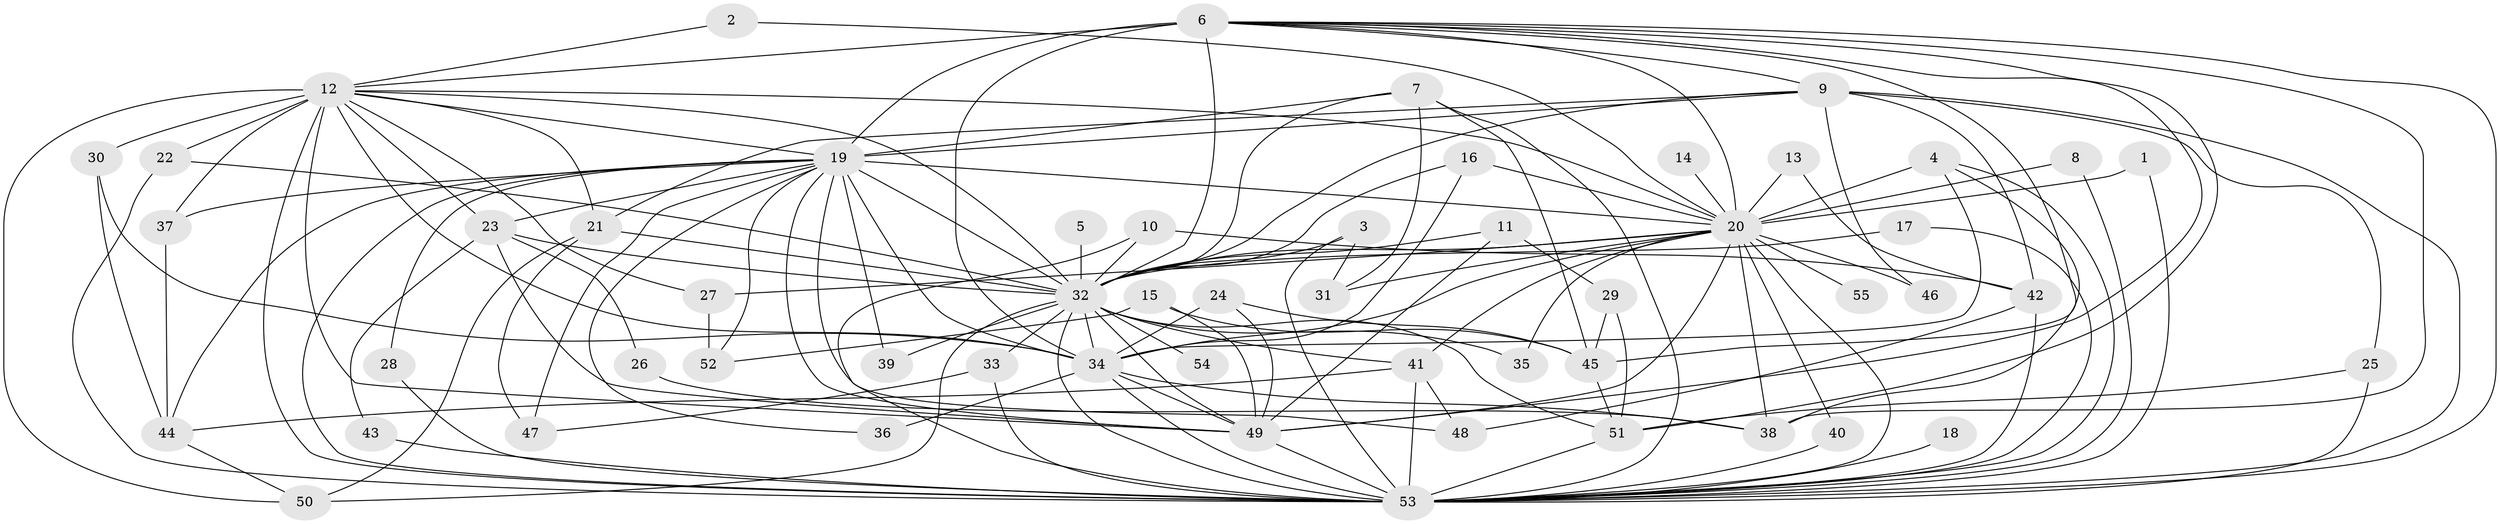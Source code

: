 // original degree distribution, {15: 0.02727272727272727, 23: 0.01818181818181818, 34: 0.01818181818181818, 18: 0.00909090909090909, 30: 0.00909090909090909, 14: 0.00909090909090909, 5: 0.045454545454545456, 4: 0.06363636363636363, 8: 0.00909090909090909, 6: 0.02727272727272727, 2: 0.5636363636363636, 3: 0.2}
// Generated by graph-tools (version 1.1) at 2025/36/03/04/25 23:36:33]
// undirected, 55 vertices, 143 edges
graph export_dot {
  node [color=gray90,style=filled];
  1;
  2;
  3;
  4;
  5;
  6;
  7;
  8;
  9;
  10;
  11;
  12;
  13;
  14;
  15;
  16;
  17;
  18;
  19;
  20;
  21;
  22;
  23;
  24;
  25;
  26;
  27;
  28;
  29;
  30;
  31;
  32;
  33;
  34;
  35;
  36;
  37;
  38;
  39;
  40;
  41;
  42;
  43;
  44;
  45;
  46;
  47;
  48;
  49;
  50;
  51;
  52;
  53;
  54;
  55;
  1 -- 20 [weight=1.0];
  1 -- 53 [weight=1.0];
  2 -- 12 [weight=1.0];
  2 -- 20 [weight=1.0];
  3 -- 31 [weight=1.0];
  3 -- 32 [weight=1.0];
  3 -- 53 [weight=1.0];
  4 -- 20 [weight=1.0];
  4 -- 34 [weight=1.0];
  4 -- 38 [weight=1.0];
  4 -- 53 [weight=1.0];
  5 -- 32 [weight=1.0];
  6 -- 9 [weight=1.0];
  6 -- 12 [weight=3.0];
  6 -- 19 [weight=2.0];
  6 -- 20 [weight=4.0];
  6 -- 32 [weight=5.0];
  6 -- 34 [weight=5.0];
  6 -- 38 [weight=1.0];
  6 -- 45 [weight=1.0];
  6 -- 49 [weight=2.0];
  6 -- 51 [weight=1.0];
  6 -- 53 [weight=2.0];
  7 -- 19 [weight=1.0];
  7 -- 31 [weight=1.0];
  7 -- 32 [weight=1.0];
  7 -- 45 [weight=1.0];
  7 -- 53 [weight=1.0];
  8 -- 20 [weight=1.0];
  8 -- 53 [weight=1.0];
  9 -- 19 [weight=1.0];
  9 -- 21 [weight=1.0];
  9 -- 25 [weight=1.0];
  9 -- 32 [weight=1.0];
  9 -- 42 [weight=1.0];
  9 -- 46 [weight=1.0];
  9 -- 53 [weight=1.0];
  10 -- 32 [weight=2.0];
  10 -- 42 [weight=1.0];
  10 -- 53 [weight=1.0];
  11 -- 29 [weight=1.0];
  11 -- 32 [weight=1.0];
  11 -- 49 [weight=1.0];
  12 -- 19 [weight=1.0];
  12 -- 20 [weight=1.0];
  12 -- 21 [weight=1.0];
  12 -- 22 [weight=2.0];
  12 -- 23 [weight=1.0];
  12 -- 27 [weight=1.0];
  12 -- 30 [weight=2.0];
  12 -- 32 [weight=1.0];
  12 -- 34 [weight=3.0];
  12 -- 37 [weight=1.0];
  12 -- 49 [weight=2.0];
  12 -- 50 [weight=1.0];
  12 -- 53 [weight=1.0];
  13 -- 20 [weight=1.0];
  13 -- 42 [weight=1.0];
  14 -- 20 [weight=1.0];
  15 -- 45 [weight=1.0];
  15 -- 49 [weight=1.0];
  15 -- 52 [weight=1.0];
  16 -- 20 [weight=1.0];
  16 -- 32 [weight=1.0];
  16 -- 34 [weight=1.0];
  17 -- 32 [weight=1.0];
  17 -- 53 [weight=1.0];
  18 -- 53 [weight=1.0];
  19 -- 20 [weight=1.0];
  19 -- 23 [weight=1.0];
  19 -- 28 [weight=1.0];
  19 -- 32 [weight=1.0];
  19 -- 34 [weight=4.0];
  19 -- 36 [weight=1.0];
  19 -- 37 [weight=1.0];
  19 -- 39 [weight=1.0];
  19 -- 44 [weight=1.0];
  19 -- 47 [weight=1.0];
  19 -- 48 [weight=1.0];
  19 -- 49 [weight=1.0];
  19 -- 52 [weight=1.0];
  19 -- 53 [weight=1.0];
  20 -- 27 [weight=1.0];
  20 -- 31 [weight=1.0];
  20 -- 32 [weight=1.0];
  20 -- 34 [weight=2.0];
  20 -- 35 [weight=1.0];
  20 -- 38 [weight=2.0];
  20 -- 40 [weight=1.0];
  20 -- 41 [weight=1.0];
  20 -- 46 [weight=1.0];
  20 -- 49 [weight=1.0];
  20 -- 53 [weight=1.0];
  20 -- 55 [weight=1.0];
  21 -- 32 [weight=2.0];
  21 -- 47 [weight=1.0];
  21 -- 50 [weight=1.0];
  22 -- 32 [weight=1.0];
  22 -- 53 [weight=1.0];
  23 -- 26 [weight=1.0];
  23 -- 32 [weight=1.0];
  23 -- 43 [weight=1.0];
  23 -- 49 [weight=1.0];
  24 -- 34 [weight=1.0];
  24 -- 45 [weight=1.0];
  24 -- 49 [weight=1.0];
  25 -- 51 [weight=1.0];
  25 -- 53 [weight=1.0];
  26 -- 38 [weight=1.0];
  27 -- 52 [weight=1.0];
  28 -- 53 [weight=1.0];
  29 -- 45 [weight=1.0];
  29 -- 51 [weight=1.0];
  30 -- 34 [weight=1.0];
  30 -- 44 [weight=1.0];
  32 -- 33 [weight=1.0];
  32 -- 34 [weight=2.0];
  32 -- 35 [weight=1.0];
  32 -- 39 [weight=1.0];
  32 -- 41 [weight=1.0];
  32 -- 49 [weight=1.0];
  32 -- 50 [weight=1.0];
  32 -- 51 [weight=1.0];
  32 -- 53 [weight=1.0];
  32 -- 54 [weight=1.0];
  33 -- 47 [weight=1.0];
  33 -- 53 [weight=1.0];
  34 -- 36 [weight=2.0];
  34 -- 38 [weight=1.0];
  34 -- 49 [weight=2.0];
  34 -- 53 [weight=4.0];
  37 -- 44 [weight=1.0];
  40 -- 53 [weight=2.0];
  41 -- 44 [weight=1.0];
  41 -- 48 [weight=1.0];
  41 -- 53 [weight=1.0];
  42 -- 48 [weight=1.0];
  42 -- 53 [weight=1.0];
  43 -- 53 [weight=1.0];
  44 -- 50 [weight=1.0];
  45 -- 51 [weight=1.0];
  49 -- 53 [weight=2.0];
  51 -- 53 [weight=1.0];
}
